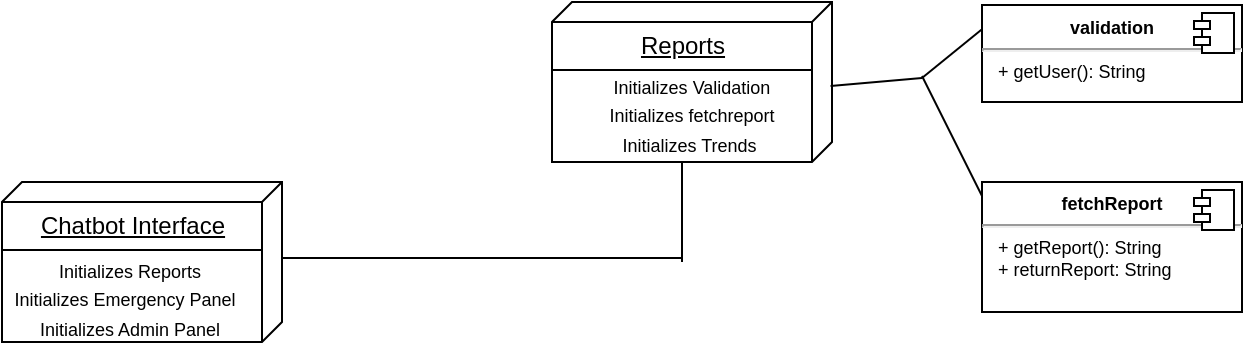 <mxfile version="15.7.2" type="github">
  <diagram id="toIw099PtPl3Hnat31Ja" name="Page-1">
    <mxGraphModel dx="782" dy="432" grid="1" gridSize="10" guides="1" tooltips="1" connect="1" arrows="1" fold="1" page="1" pageScale="1" pageWidth="850" pageHeight="1100" math="0" shadow="0">
      <root>
        <mxCell id="0" />
        <mxCell id="1" parent="0" />
        <mxCell id="PIF15bUk4evdqEmm_p8N-2" value="Chatbot Interface" style="verticalAlign=top;align=center;spacingTop=8;spacingLeft=2;spacingRight=12;shape=cube;size=10;direction=south;fontStyle=4;html=1;" vertex="1" parent="1">
          <mxGeometry x="100" y="120" width="140" height="80" as="geometry" />
        </mxCell>
        <mxCell id="PIF15bUk4evdqEmm_p8N-3" value="" style="line;strokeWidth=1;fillColor=none;align=left;verticalAlign=middle;spacingTop=-1;spacingLeft=3;spacingRight=3;rotatable=0;labelPosition=right;points=[];portConstraint=eastwest;" vertex="1" parent="1">
          <mxGeometry x="100" y="150" width="130" height="8" as="geometry" />
        </mxCell>
        <mxCell id="PIF15bUk4evdqEmm_p8N-4" value="&lt;font style=&quot;font-size: 9px&quot;&gt;Initializes Reports&lt;br&gt;Initializes Emergency Panel&amp;nbsp;&amp;nbsp;&lt;br&gt;Initializes Admin Panel&lt;br&gt;&lt;/font&gt;" style="text;html=1;strokeColor=none;fillColor=none;align=center;verticalAlign=middle;whiteSpace=wrap;rounded=0;" vertex="1" parent="1">
          <mxGeometry x="104" y="168" width="120" height="20" as="geometry" />
        </mxCell>
        <mxCell id="PIF15bUk4evdqEmm_p8N-5" value="" style="endArrow=none;html=1;rounded=0;fontSize=9;exitX=0;exitY=0;exitDx=35;exitDy=0;exitPerimeter=0;" edge="1" parent="1">
          <mxGeometry width="50" height="50" relative="1" as="geometry">
            <mxPoint x="240" y="158" as="sourcePoint" />
            <mxPoint x="440" y="158" as="targetPoint" />
          </mxGeometry>
        </mxCell>
        <mxCell id="PIF15bUk4evdqEmm_p8N-6" value="Reports" style="verticalAlign=top;align=center;spacingTop=8;spacingLeft=2;spacingRight=12;shape=cube;size=10;direction=south;fontStyle=4;html=1;" vertex="1" parent="1">
          <mxGeometry x="375" y="30" width="140" height="80" as="geometry" />
        </mxCell>
        <mxCell id="PIF15bUk4evdqEmm_p8N-7" value="" style="endArrow=none;html=1;rounded=0;fontSize=9;exitX=0;exitY=0;exitDx=35;exitDy=0;exitPerimeter=0;" edge="1" parent="1">
          <mxGeometry width="50" height="50" relative="1" as="geometry">
            <mxPoint x="440" y="110" as="sourcePoint" />
            <mxPoint x="440" y="160" as="targetPoint" />
          </mxGeometry>
        </mxCell>
        <mxCell id="PIF15bUk4evdqEmm_p8N-8" value="" style="line;strokeWidth=1;fillColor=none;align=left;verticalAlign=middle;spacingTop=-1;spacingLeft=3;spacingRight=3;rotatable=0;labelPosition=right;points=[];portConstraint=eastwest;" vertex="1" parent="1">
          <mxGeometry x="375" y="60" width="130" height="8" as="geometry" />
        </mxCell>
        <mxCell id="PIF15bUk4evdqEmm_p8N-9" value="&lt;font style=&quot;font-size: 9px&quot;&gt;Initializes Validation&lt;br&gt;Initializes fetchreport&lt;br&gt;Initializes Trends&amp;nbsp;&lt;br&gt;&lt;br&gt;&lt;/font&gt;" style="text;html=1;strokeColor=none;fillColor=none;align=center;verticalAlign=middle;whiteSpace=wrap;rounded=0;" vertex="1" parent="1">
          <mxGeometry x="390" y="83" width="110" height="20" as="geometry" />
        </mxCell>
        <mxCell id="PIF15bUk4evdqEmm_p8N-10" value="&lt;p style=&quot;margin: 0px ; margin-top: 6px ; text-align: center&quot;&gt;&lt;b&gt;fetchReport&lt;/b&gt;&lt;/p&gt;&lt;hr&gt;&lt;p style=&quot;margin: 0px ; margin-left: 8px&quot;&gt;+ getReport(): String&lt;br&gt;+ returnReport: String&lt;/p&gt;" style="align=left;overflow=fill;html=1;dropTarget=0;fontSize=9;" vertex="1" parent="1">
          <mxGeometry x="590" y="120" width="130" height="65" as="geometry" />
        </mxCell>
        <mxCell id="PIF15bUk4evdqEmm_p8N-11" value="" style="shape=component;jettyWidth=8;jettyHeight=4;fontSize=9;align=center;" vertex="1" parent="PIF15bUk4evdqEmm_p8N-10">
          <mxGeometry x="1" width="20" height="20" relative="1" as="geometry">
            <mxPoint x="-24" y="4" as="offset" />
          </mxGeometry>
        </mxCell>
        <mxCell id="PIF15bUk4evdqEmm_p8N-12" value="&lt;p style=&quot;margin: 0px ; margin-top: 6px ; text-align: center&quot;&gt;&lt;b&gt;validation&lt;/b&gt;&lt;/p&gt;&lt;hr&gt;&lt;p style=&quot;margin: 0px ; margin-left: 8px&quot;&gt;+ getUser(): String&lt;br&gt;&lt;/p&gt;" style="align=left;overflow=fill;html=1;dropTarget=0;fontSize=9;" vertex="1" parent="1">
          <mxGeometry x="590" y="31.5" width="130" height="48.5" as="geometry" />
        </mxCell>
        <mxCell id="PIF15bUk4evdqEmm_p8N-13" value="" style="shape=component;jettyWidth=8;jettyHeight=4;fontSize=9;align=center;" vertex="1" parent="PIF15bUk4evdqEmm_p8N-12">
          <mxGeometry x="1" width="20" height="20" relative="1" as="geometry">
            <mxPoint x="-24" y="4" as="offset" />
          </mxGeometry>
        </mxCell>
        <mxCell id="PIF15bUk4evdqEmm_p8N-14" value="" style="endArrow=none;html=1;rounded=0;fontSize=9;exitX=0.525;exitY=-0.002;exitDx=0;exitDy=0;exitPerimeter=0;" edge="1" parent="1">
          <mxGeometry width="50" height="50" relative="1" as="geometry">
            <mxPoint x="514.28" y="72" as="sourcePoint" />
            <mxPoint x="560" y="68" as="targetPoint" />
          </mxGeometry>
        </mxCell>
        <mxCell id="PIF15bUk4evdqEmm_p8N-15" value="" style="endArrow=none;html=1;rounded=0;fontSize=9;exitX=0.072;exitY=0.01;exitDx=0;exitDy=0;exitPerimeter=0;entryX=0;entryY=0.25;entryDx=0;entryDy=0;" edge="1" parent="1" target="PIF15bUk4evdqEmm_p8N-12">
          <mxGeometry width="50" height="50" relative="1" as="geometry">
            <mxPoint x="560.0" y="68.0" as="sourcePoint" />
            <mxPoint x="560.64" y="25.225" as="targetPoint" />
          </mxGeometry>
        </mxCell>
        <mxCell id="PIF15bUk4evdqEmm_p8N-16" value="" style="endArrow=none;html=1;rounded=0;fontSize=9;entryX=0;entryY=0;entryDx=0;entryDy=0;" edge="1" parent="1">
          <mxGeometry width="50" height="50" relative="1" as="geometry">
            <mxPoint x="560" y="67" as="sourcePoint" />
            <mxPoint x="590" y="127" as="targetPoint" />
          </mxGeometry>
        </mxCell>
      </root>
    </mxGraphModel>
  </diagram>
</mxfile>
